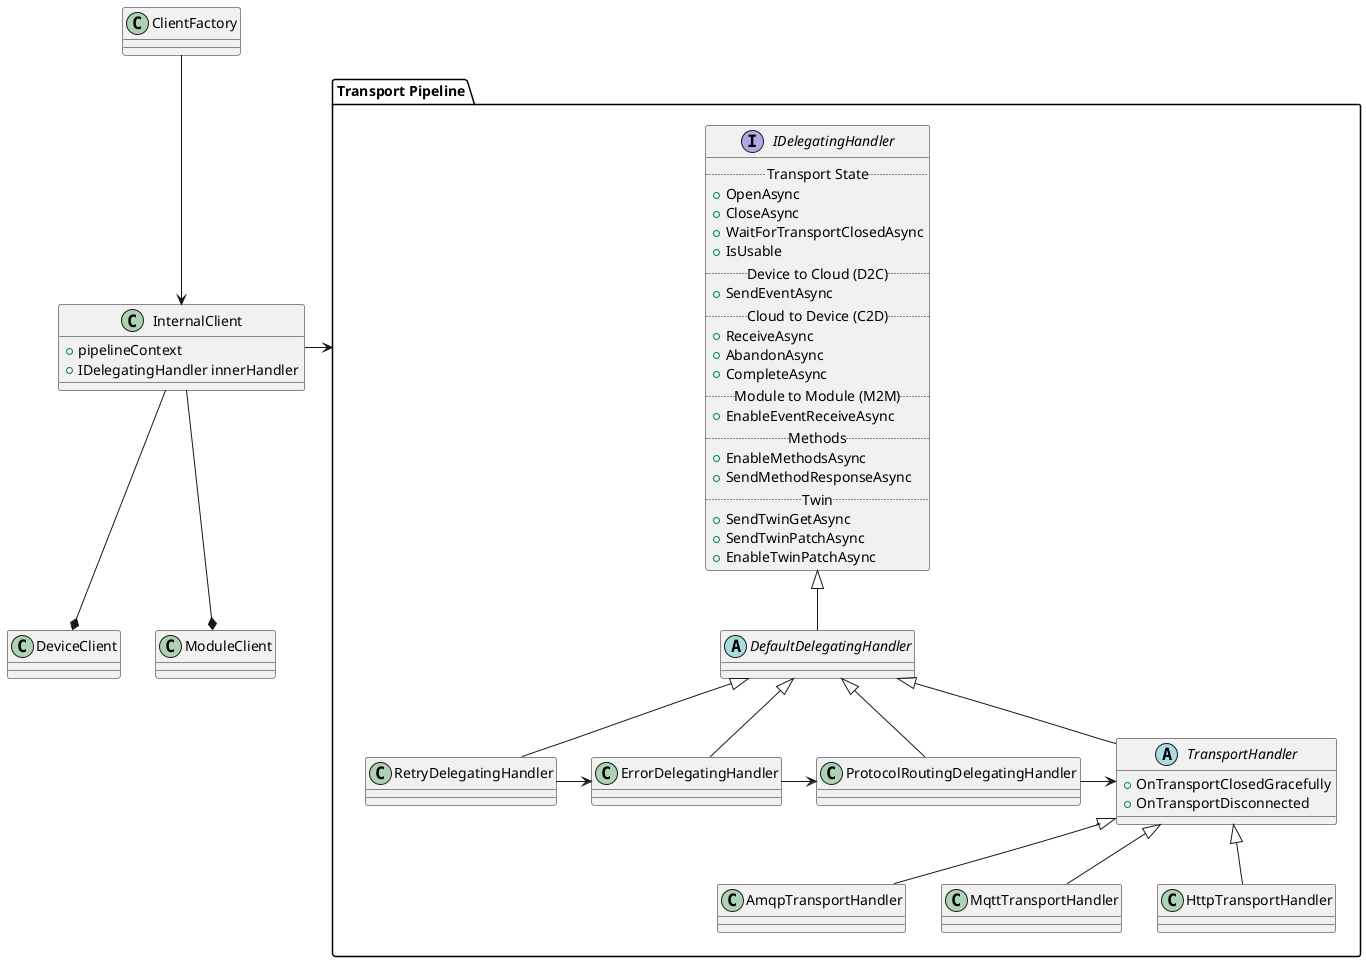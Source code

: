 @startuml csharpDeviceClientSDKArchitecture
class ClientFactory 
{ 
}

class InternalClient 
{
  + pipelineContext
  + IDelegatingHandler innerHandler
}

class DeviceClient 
{ 
}

class ModuleClient 
{
}

ClientFactory --> InternalClient
InternalClient --* DeviceClient
InternalClient --* ModuleClient
InternalClient -> "Transport Pipeline"

package "Transport Pipeline" 
{
  interface IDelegatingHandler 
  {
    ..Transport State..
    + OpenAsync
    + CloseAsync
    + WaitForTransportClosedAsync
    + IsUsable
    ..Device to Cloud (D2C)..
    + SendEventAsync
    ..Cloud to Device (C2D)..
    + ReceiveAsync
    + AbandonAsync
    + CompleteAsync
    ..Module to Module (M2M)..
    + EnableEventReceiveAsync
    ..Methods..
    + EnableMethodsAsync
    + SendMethodResponseAsync
    ..Twin..
    + SendTwinGetAsync
    + SendTwinPatchAsync
    + EnableTwinPatchAsync
  }

  abstract class DefaultDelegatingHandler 
  {
  }

  class RetryDelegatingHandler 
  {
  }

  class ErrorDelegatingHandler 
  {
  }

  class ProtocolRoutingDelegatingHandler 
  {
  }

  abstract class TransportHandler 
  {
    + OnTransportClosedGracefully
    + OnTransportDisconnected
  }

  class AmqpTransportHandler 
  {
  }

  class MqttTransportHandler 
  {
  }

  class HttpTransportHandler 
  {
  }

  IDelegatingHandler <|-- DefaultDelegatingHandler
  DefaultDelegatingHandler <|-- RetryDelegatingHandler
  DefaultDelegatingHandler <|-- ErrorDelegatingHandler
  DefaultDelegatingHandler <|-- ProtocolRoutingDelegatingHandler
  DefaultDelegatingHandler <|-- TransportHandler
  TransportHandler <|-- AmqpTransportHandler
  TransportHandler <|-- MqttTransportHandler
  TransportHandler <|-- HttpTransportHandler
  RetryDelegatingHandler -> ErrorDelegatingHandler
  ErrorDelegatingHandler -> ProtocolRoutingDelegatingHandler
  ProtocolRoutingDelegatingHandler -> TransportHandler
}

@enduml
